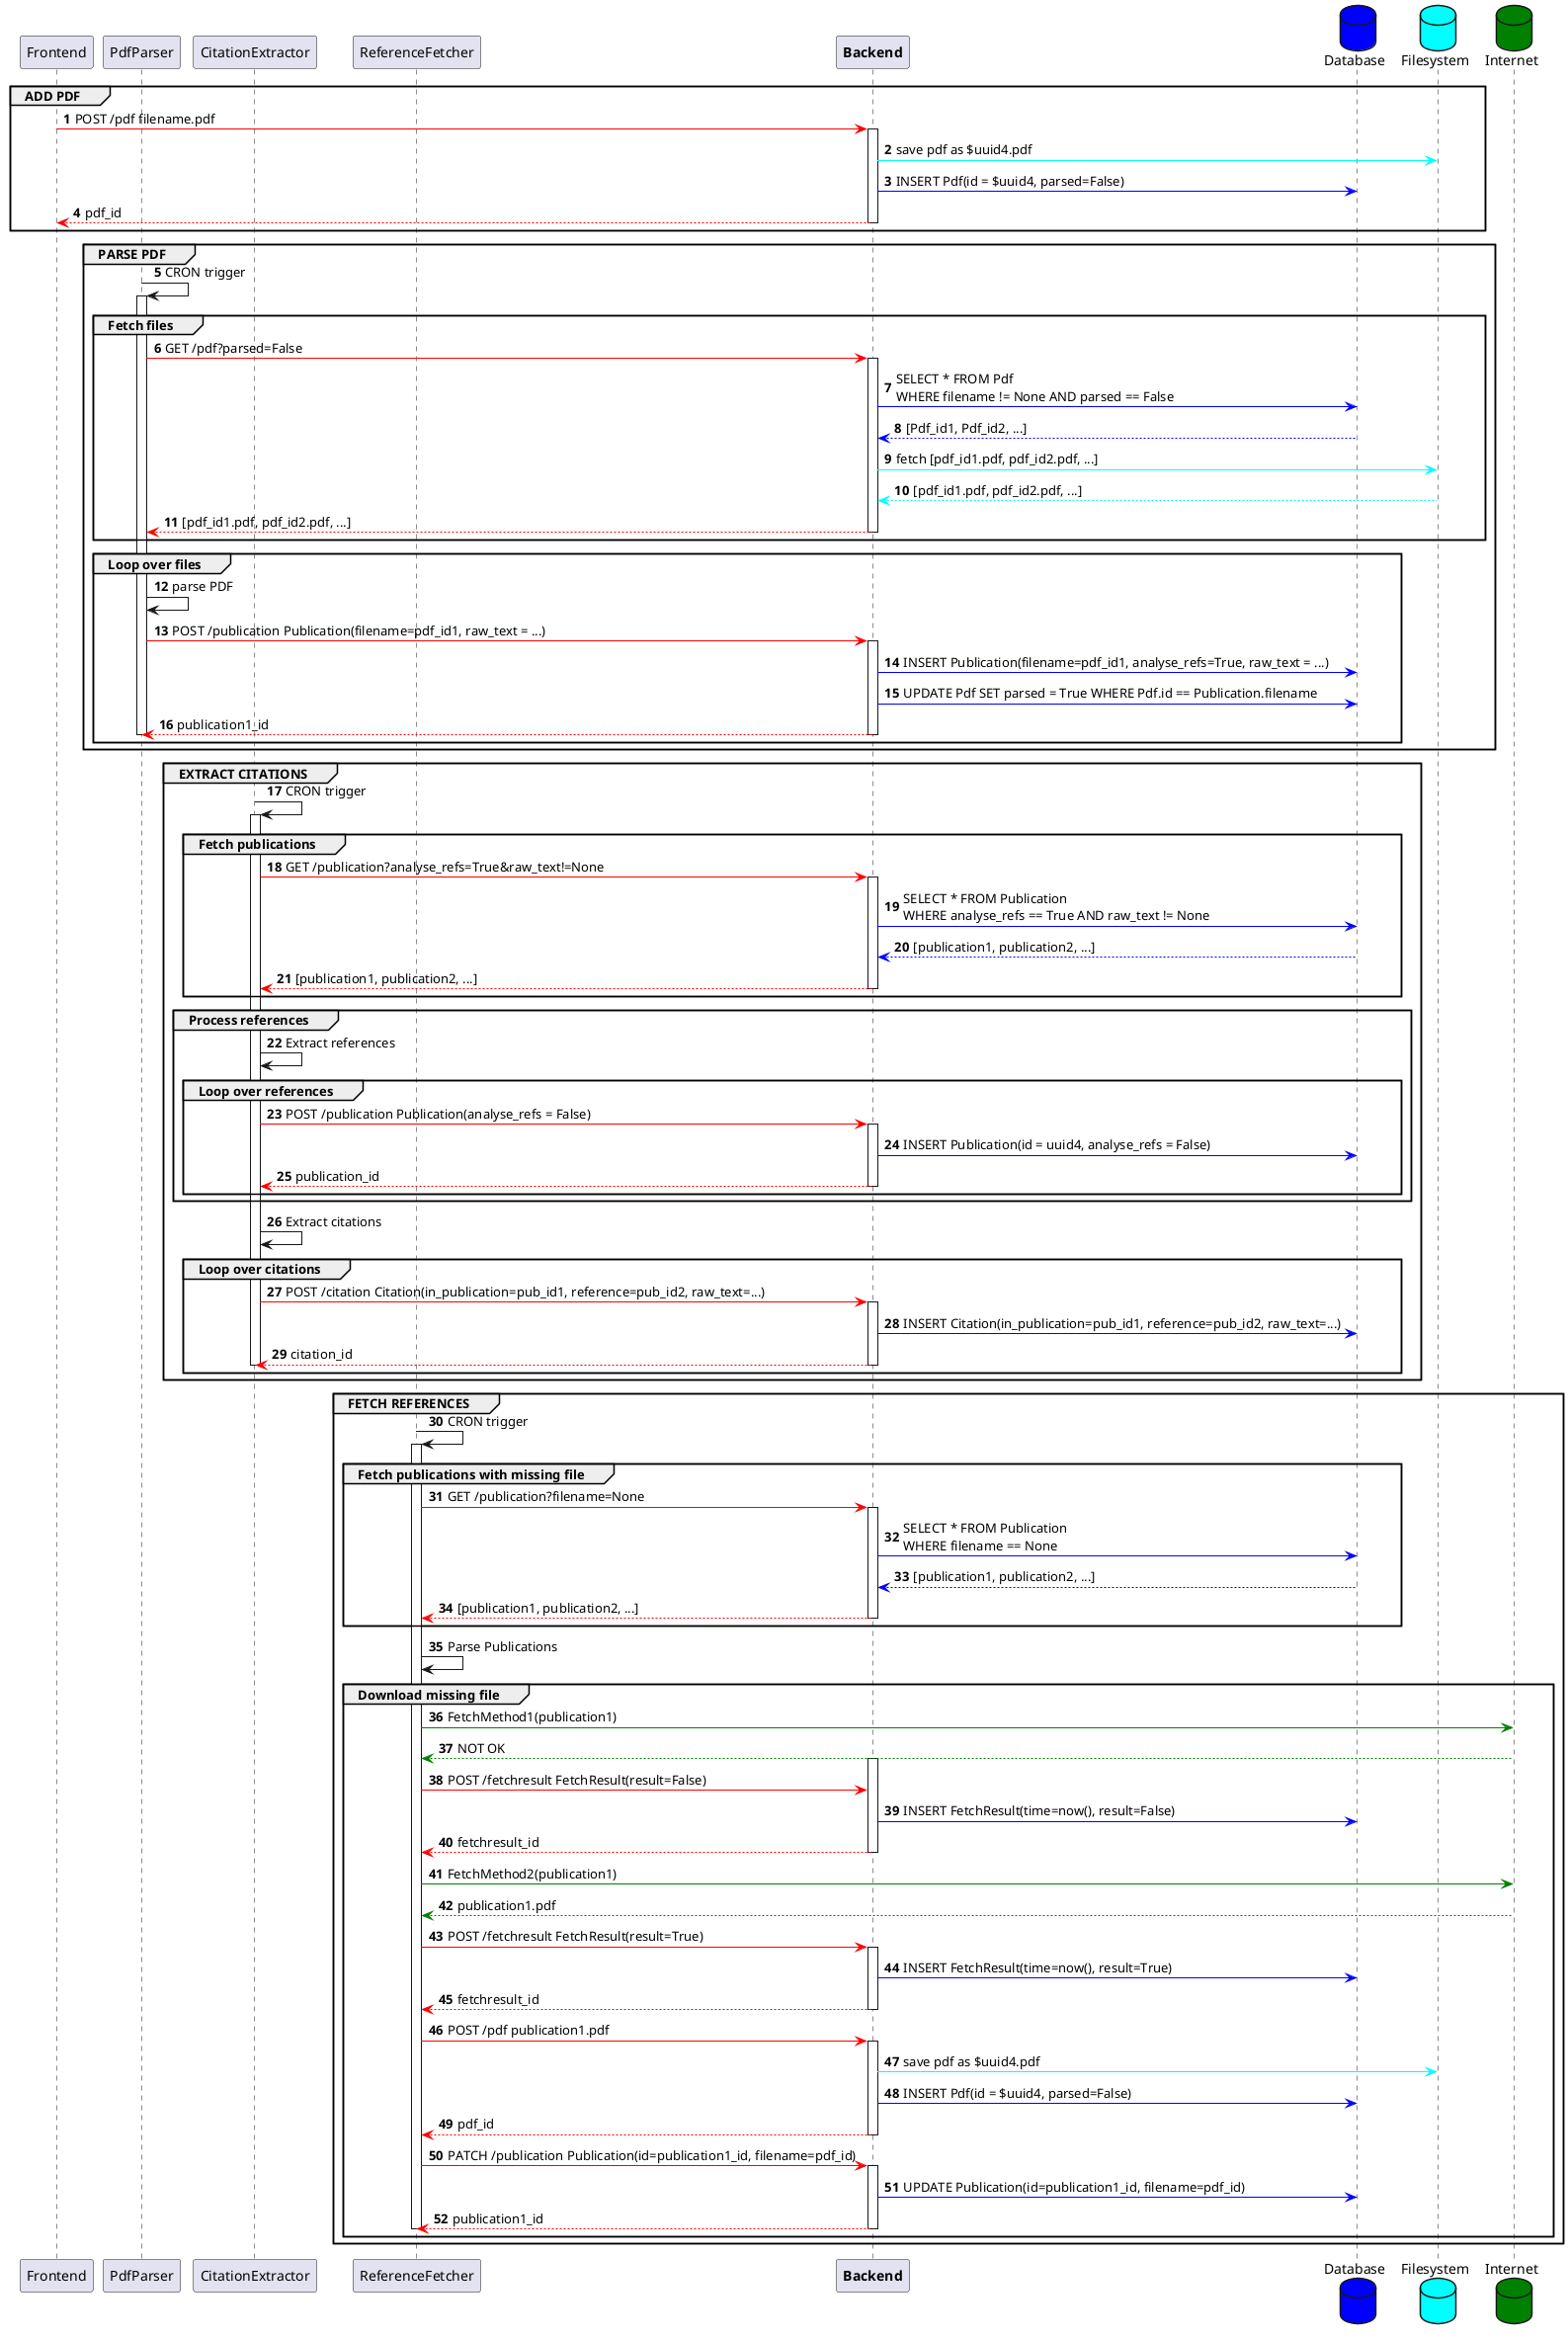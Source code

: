 @startuml process flow with cron
autonumber

participant Frontend as f
participant PdfParser as pdfp
participant CitationExtractor as ce
participant ReferenceFetcher as rf

participant "**Backend**" as b
database    Database   as db #Blue
database    Filesystem as fs #Cyan
database    Internet as internet #Green


group ADD PDF

f -[#Red]> b: POST /pdf filename.pdf
activate b
b -[#Cyan]> fs: save pdf as $uuid4.pdf
b -[#Blue]> db: INSERT Pdf(id = $uuid4, parsed=False)
b --[#Red]> f: pdf_id
deactivate b
end

group PARSE PDF
pdfp -> pdfp: CRON trigger
activate pdfp
group Fetch files
pdfp -[#Red]> b: GET /pdf?parsed=False
activate b
b -[#Blue]> db: SELECT * FROM Pdf \nWHERE filename != None AND parsed == False
db --[#Blue]> b: [Pdf_id1, Pdf_id2, ...]
b -[#Cyan]> fs: fetch [pdf_id1.pdf, pdf_id2.pdf, ...]
fs --[#Cyan]> b: [pdf_id1.pdf, pdf_id2.pdf, ...]
b --[#Red]> pdfp: [pdf_id1.pdf, pdf_id2.pdf, ...]
deactivate b
end

group Loop over files
pdfp -> pdfp: parse PDF
pdfp -[#Red]> b: POST /publication Publication(filename=pdf_id1, raw_text = ...)
activate b
b -[#Blue]> db: INSERT Publication(filename=pdf_id1, analyse_refs=True, raw_text = ...)
b -[#Blue]> db: UPDATE Pdf SET parsed = True WHERE Pdf.id == Publication.filename
b --[#Red]> pdfp: publication1_id
deactivate b
deactivate pdfp
end
end


group EXTRACT CITATIONS
ce -> ce: CRON trigger
activate ce

group Fetch publications
ce -[#Red]> b: GET /publication?analyse_refs=True&raw_text!=None
activate b
b -[#Blue]> db: SELECT * FROM Publication \nWHERE analyse_refs == True AND raw_text != None
db --[#Blue]> b: [publication1, publication2, ...]
b --[#Red]> ce: [publication1, publication2, ...]
deactivate b
end

group Process references
ce -> ce: Extract references
group Loop over references
ce -[#Red]> b: POST /publication Publication(analyse_refs = False)
activate b
b -[#Blue]> db: INSERT Publication(id = uuid4, analyse_refs = False)
b --[#Red]> ce: publication_id
deactivate b
end
end

ce -> ce: Extract citations
group Loop over citations
ce -[#Red]> b: POST /citation Citation(in_publication=pub_id1, reference=pub_id2, raw_text=...)
activate b
b -[#Blue]> db: INSERT Citation(in_publication=pub_id1, reference=pub_id2, raw_text=...)
b --[#Red]> ce: citation_id
deactivate b
deactivate ce
end
end

group FETCH REFERENCES
rf -> rf: CRON trigger
activate rf
group Fetch publications with missing file
rf -[#Red]> b: GET /publication?filename=None
activate b
b -[#Blue]> db: SELECT * FROM Publication \nWHERE filename == None
db --[#Blue]> b: [publication1, publication2, ...]
b --[#Red]> rf: [publication1, publication2, ...]
deactivate b
end
rf -> rf: Parse Publications

group Download missing file
rf -[#Green]> internet: FetchMethod1(publication1)
internet --[#Green]> rf: NOT OK
activate b
rf -[#Red]> b: POST /fetchresult FetchResult(result=False)
b -[#Blue]> db: INSERT FetchResult(time=now(), result=False)
b --[#Red]> rf: fetchresult_id
deactivate b

rf -[#Green]> internet: FetchMethod2(publication1)
internet --[#Green]> rf: publication1.pdf
rf -[#Red]> b: POST /fetchresult FetchResult(result=True)
activate b
b -[#Blue]> db: INSERT FetchResult(time=now(), result=True)
b --[#Red]> rf: fetchresult_id
deactivate b

rf -[#Red]> b: POST /pdf publication1.pdf
activate b
b -[#Cyan]> fs: save pdf as $uuid4.pdf
b -[#Blue]> db: INSERT Pdf(id = $uuid4, parsed=False)
b --[#Red]> rf: pdf_id
deactivate b

rf -[#Red]> b: PATCH /publication Publication(id=publication1_id, filename=pdf_id)
activate b
b -[#Blue]> db: UPDATE Publication(id=publication1_id, filename=pdf_id)
b --[#Red]> rf: publication1_id
deactivate b
deactivate rf
end
end

@enduml

